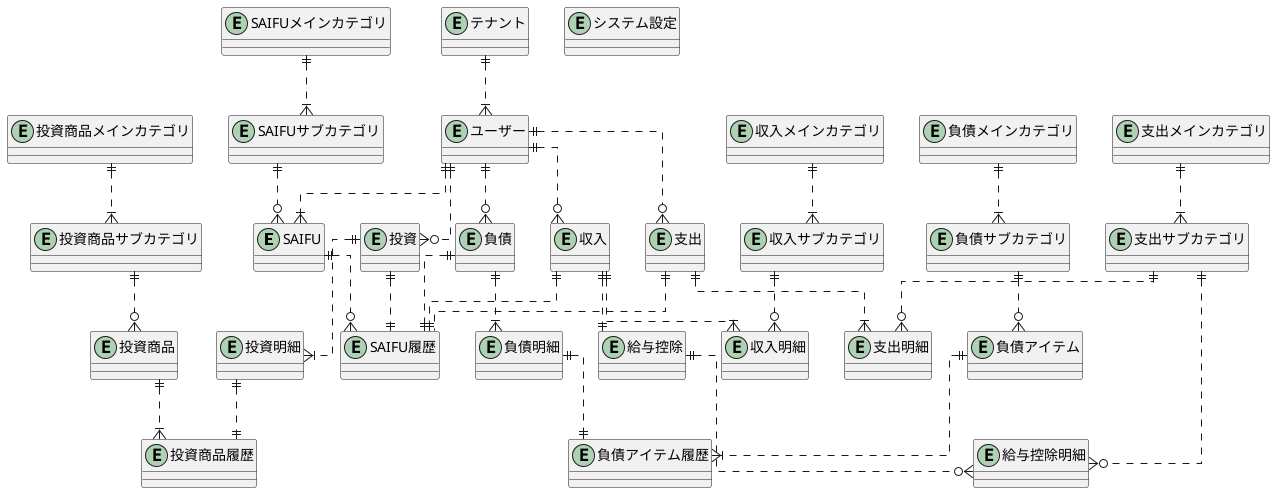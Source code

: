 @startuml ER_Concept
skinparam linetype ortho

' Entity
entity "SAIFU" as saifu {
}

entity "SAIFUメインカテゴリ" as saifuCategoryMain {
}

entity "SAIFUサブカテゴリ" as saifuCategorySub {
}

entity "SAIFU履歴" as saifuHistory {
}

entity "収入" as income {
}

entity "収入明細" as incomeDetail {
}

entity "収入メインカテゴリ" as incomeCategoryMain {
}

entity "収入サブカテゴリ" as incomeCategorySub {
}

entity "給与控除" as salaryDeduction {
}

entity "給与控除明細" as salaryDeductionDetail {
}

entity "投資" as investment {
}

entity "投資明細" as investmentDetail {
}

entity "投資商品" as investmentItem {
}

entity "投資商品履歴" as investmentItemHistory {
}

entity "投資商品メインカテゴリ" as investmentItemCategoryMain {
}

entity "投資商品サブカテゴリ" as investmentItemCategorySub {
}

entity "支出" as expense {
}

entity "支出明細" as expenseDetail {
}

entity "支出メインカテゴリ" as expenseCategoryMain {
}

entity "支出サブカテゴリ" as expenseCategorySub {
}

entity "負債" as debt {
}

entity "負債明細" as debtDetail {
}

entity "負債アイテム" as debtItem {
}

entity "負債アイテム履歴" as debtItemHistory {
}

entity "負債メインカテゴリ" as debtCategoryMain {
}

entity "負債サブカテゴリ" as debtCategorySub {
}

entity "テナント" as tenant {
}

entity "ユーザー" as user {
}

entity "システム設定" as systemSettings {
}

' Relation

' Account
tenant ||..|{user

' SAIFU
saifuCategoryMain ||..|{saifuCategorySub
saifuCategorySub ||..o{saifu
user ||..|{saifu
saifu ||..o{saifuHistory

' Expense
expenseCategoryMain ||..|{expenseCategorySub
expenseCategorySub ||..o{expenseDetail
expense ||..|{expenseDetail
expense ||..saifuHistory
user ||..o{expense

' Income
incomeCategoryMain ||..|{incomeCategorySub
incomeCategorySub ||..o{incomeDetail
income ||..|{incomeDetail
income ||..||saifuHistory
salaryDeduction ||..o{salaryDeductionDetail
income ||..||salaryDeduction
expenseCategorySub ||..o{salaryDeductionDetail
user ||..o{income

' Investment
investmentItemCategoryMain ||..|{investmentItemCategorySub
investmentItemCategorySub ||..o{investmentItem
investment ||..|{investmentDetail
investment ||..||saifuHistory
investmentDetail ||..||investmentItemHistory
investmentItem ||..|{investmentItemHistory
user ||..o{investment

' Debt
debtCategoryMain ||..|{debtCategorySub
debtCategorySub ||..o{debtItem
debt ||..|{debtDetail
debt ||..||saifuHistory
debtDetail ||..||debtItemHistory
debtItem ||..|{debtItemHistory
user ||..o{debt

@enduml